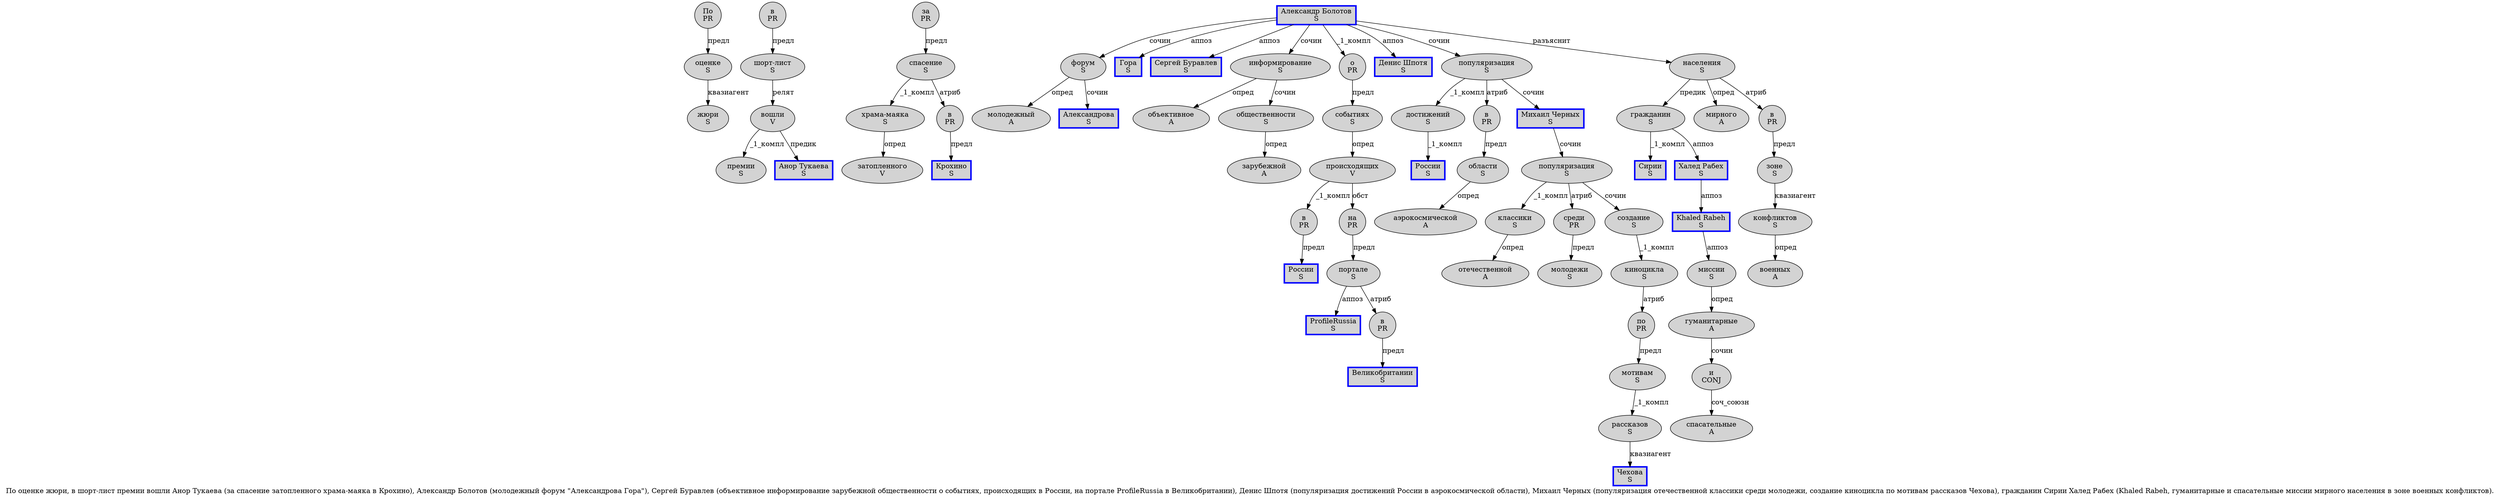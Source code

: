 digraph SENTENCE_81 {
	graph [label="По оценке жюри, в шорт-лист премии вошли Анор Тукаева (за спасение затопленного храма-маяка в Крохино), Александр Болотов (молодежный форум \"Александрова Гора\"), Сергей Буравлев (объективное информирование зарубежной общественности о событиях, происходящих в России, на портале ProfileRussia в Великобритании), Денис Шпотя (популяризация достижений России в аэрокосмической области), Михаил Черных (популяризация отечественной классики среди молодежи, создание киноцикла по мотивам рассказов Чехова), гражданин Сирии Халед Рабех (Khaled Rabeh, гуманитарные и спасательные миссии мирного населения в зоне военных конфликтов)."]
	node [style=filled]
		0 [label="По
PR" color="" fillcolor=lightgray penwidth=1 shape=ellipse]
		1 [label="оценке
S" color="" fillcolor=lightgray penwidth=1 shape=ellipse]
		2 [label="жюри
S" color="" fillcolor=lightgray penwidth=1 shape=ellipse]
		4 [label="в
PR" color="" fillcolor=lightgray penwidth=1 shape=ellipse]
		5 [label="шорт-лист
S" color="" fillcolor=lightgray penwidth=1 shape=ellipse]
		6 [label="премии
S" color="" fillcolor=lightgray penwidth=1 shape=ellipse]
		7 [label="вошли
V" color="" fillcolor=lightgray penwidth=1 shape=ellipse]
		8 [label="Анор Тукаева
S" color=blue fillcolor=lightgray penwidth=3 shape=box]
		10 [label="за
PR" color="" fillcolor=lightgray penwidth=1 shape=ellipse]
		11 [label="спасение
S" color="" fillcolor=lightgray penwidth=1 shape=ellipse]
		12 [label="затопленного
V" color="" fillcolor=lightgray penwidth=1 shape=ellipse]
		13 [label="храма-маяка
S" color="" fillcolor=lightgray penwidth=1 shape=ellipse]
		14 [label="в
PR" color="" fillcolor=lightgray penwidth=1 shape=ellipse]
		15 [label="Крохино
S" color=blue fillcolor=lightgray penwidth=3 shape=box]
		18 [label="Александр Болотов
S" color=blue fillcolor=lightgray penwidth=3 shape=box]
		20 [label="молодежный
A" color="" fillcolor=lightgray penwidth=1 shape=ellipse]
		21 [label="форум
S" color="" fillcolor=lightgray penwidth=1 shape=ellipse]
		23 [label="Александрова
S" color=blue fillcolor=lightgray penwidth=3 shape=box]
		24 [label="Гора
S" color=blue fillcolor=lightgray penwidth=3 shape=box]
		28 [label="Сергей Буравлев
S" color=blue fillcolor=lightgray penwidth=3 shape=box]
		30 [label="объективное
A" color="" fillcolor=lightgray penwidth=1 shape=ellipse]
		31 [label="информирование
S" color="" fillcolor=lightgray penwidth=1 shape=ellipse]
		32 [label="зарубежной
A" color="" fillcolor=lightgray penwidth=1 shape=ellipse]
		33 [label="общественности
S" color="" fillcolor=lightgray penwidth=1 shape=ellipse]
		34 [label="о
PR" color="" fillcolor=lightgray penwidth=1 shape=ellipse]
		35 [label="событиях
S" color="" fillcolor=lightgray penwidth=1 shape=ellipse]
		37 [label="происходящих
V" color="" fillcolor=lightgray penwidth=1 shape=ellipse]
		38 [label="в
PR" color="" fillcolor=lightgray penwidth=1 shape=ellipse]
		39 [label="России
S" color=blue fillcolor=lightgray penwidth=3 shape=box]
		41 [label="на
PR" color="" fillcolor=lightgray penwidth=1 shape=ellipse]
		42 [label="портале
S" color="" fillcolor=lightgray penwidth=1 shape=ellipse]
		43 [label="ProfileRussia
S" color=blue fillcolor=lightgray penwidth=3 shape=box]
		44 [label="в
PR" color="" fillcolor=lightgray penwidth=1 shape=ellipse]
		45 [label="Великобритании
S" color=blue fillcolor=lightgray penwidth=3 shape=box]
		48 [label="Денис Шпотя
S" color=blue fillcolor=lightgray penwidth=3 shape=box]
		50 [label="популяризация
S" color="" fillcolor=lightgray penwidth=1 shape=ellipse]
		51 [label="достижений
S" color="" fillcolor=lightgray penwidth=1 shape=ellipse]
		52 [label="России
S" color=blue fillcolor=lightgray penwidth=3 shape=box]
		53 [label="в
PR" color="" fillcolor=lightgray penwidth=1 shape=ellipse]
		54 [label="аэрокосмической
A" color="" fillcolor=lightgray penwidth=1 shape=ellipse]
		55 [label="области
S" color="" fillcolor=lightgray penwidth=1 shape=ellipse]
		58 [label="Михаил Черных
S" color=blue fillcolor=lightgray penwidth=3 shape=box]
		60 [label="популяризация
S" color="" fillcolor=lightgray penwidth=1 shape=ellipse]
		61 [label="отечественной
A" color="" fillcolor=lightgray penwidth=1 shape=ellipse]
		62 [label="классики
S" color="" fillcolor=lightgray penwidth=1 shape=ellipse]
		63 [label="среди
PR" color="" fillcolor=lightgray penwidth=1 shape=ellipse]
		64 [label="молодежи
S" color="" fillcolor=lightgray penwidth=1 shape=ellipse]
		66 [label="создание
S" color="" fillcolor=lightgray penwidth=1 shape=ellipse]
		67 [label="киноцикла
S" color="" fillcolor=lightgray penwidth=1 shape=ellipse]
		68 [label="по
PR" color="" fillcolor=lightgray penwidth=1 shape=ellipse]
		69 [label="мотивам
S" color="" fillcolor=lightgray penwidth=1 shape=ellipse]
		70 [label="рассказов
S" color="" fillcolor=lightgray penwidth=1 shape=ellipse]
		71 [label="Чехова
S" color=blue fillcolor=lightgray penwidth=3 shape=box]
		74 [label="гражданин
S" color="" fillcolor=lightgray penwidth=1 shape=ellipse]
		75 [label="Сирии
S" color=blue fillcolor=lightgray penwidth=3 shape=box]
		76 [label="Халед Рабех
S" color=blue fillcolor=lightgray penwidth=3 shape=box]
		78 [label="Khaled Rabeh
S" color=blue fillcolor=lightgray penwidth=3 shape=box]
		80 [label="гуманитарные
A" color="" fillcolor=lightgray penwidth=1 shape=ellipse]
		81 [label="и
CONJ" color="" fillcolor=lightgray penwidth=1 shape=ellipse]
		82 [label="спасательные
A" color="" fillcolor=lightgray penwidth=1 shape=ellipse]
		83 [label="миссии
S" color="" fillcolor=lightgray penwidth=1 shape=ellipse]
		84 [label="мирного
A" color="" fillcolor=lightgray penwidth=1 shape=ellipse]
		85 [label="населения
S" color="" fillcolor=lightgray penwidth=1 shape=ellipse]
		86 [label="в
PR" color="" fillcolor=lightgray penwidth=1 shape=ellipse]
		87 [label="зоне
S" color="" fillcolor=lightgray penwidth=1 shape=ellipse]
		88 [label="военных
A" color="" fillcolor=lightgray penwidth=1 shape=ellipse]
		89 [label="конфликтов
S" color="" fillcolor=lightgray penwidth=1 shape=ellipse]
			69 -> 70 [label="_1_компл"]
			11 -> 13 [label="_1_компл"]
			11 -> 14 [label="атриб"]
			81 -> 82 [label="соч_союзн"]
			78 -> 83 [label="аппоз"]
			62 -> 61 [label="опред"]
			38 -> 39 [label="предл"]
			83 -> 80 [label="опред"]
			58 -> 60 [label="сочин"]
			21 -> 20 [label="опред"]
			21 -> 23 [label="сочин"]
			7 -> 6 [label="_1_компл"]
			7 -> 8 [label="предик"]
			35 -> 37 [label="опред"]
			76 -> 78 [label="аппоз"]
			60 -> 62 [label="_1_компл"]
			60 -> 63 [label="атриб"]
			60 -> 66 [label="сочин"]
			44 -> 45 [label="предл"]
			70 -> 71 [label="квазиагент"]
			68 -> 69 [label="предл"]
			67 -> 68 [label="атриб"]
			18 -> 21 [label="сочин"]
			18 -> 24 [label="аппоз"]
			18 -> 28 [label="аппоз"]
			18 -> 31 [label="сочин"]
			18 -> 34 [label="_1_компл"]
			18 -> 48 [label="аппоз"]
			18 -> 50 [label="сочин"]
			18 -> 85 [label="разъяснит"]
			0 -> 1 [label="предл"]
			50 -> 51 [label="_1_компл"]
			50 -> 53 [label="атриб"]
			50 -> 58 [label="сочин"]
			31 -> 30 [label="опред"]
			31 -> 33 [label="сочин"]
			33 -> 32 [label="опред"]
			1 -> 2 [label="квазиагент"]
			74 -> 75 [label="_1_компл"]
			74 -> 76 [label="аппоз"]
			80 -> 81 [label="сочин"]
			55 -> 54 [label="опред"]
			14 -> 15 [label="предл"]
			10 -> 11 [label="предл"]
			5 -> 7 [label="релят"]
			86 -> 87 [label="предл"]
			66 -> 67 [label="_1_компл"]
			34 -> 35 [label="предл"]
			4 -> 5 [label="предл"]
			42 -> 43 [label="аппоз"]
			42 -> 44 [label="атриб"]
			41 -> 42 [label="предл"]
			85 -> 74 [label="предик"]
			85 -> 84 [label="опред"]
			85 -> 86 [label="атриб"]
			63 -> 64 [label="предл"]
			87 -> 89 [label="квазиагент"]
			37 -> 38 [label="_1_компл"]
			37 -> 41 [label="обст"]
			89 -> 88 [label="опред"]
			51 -> 52 [label="_1_компл"]
			53 -> 55 [label="предл"]
			13 -> 12 [label="опред"]
}